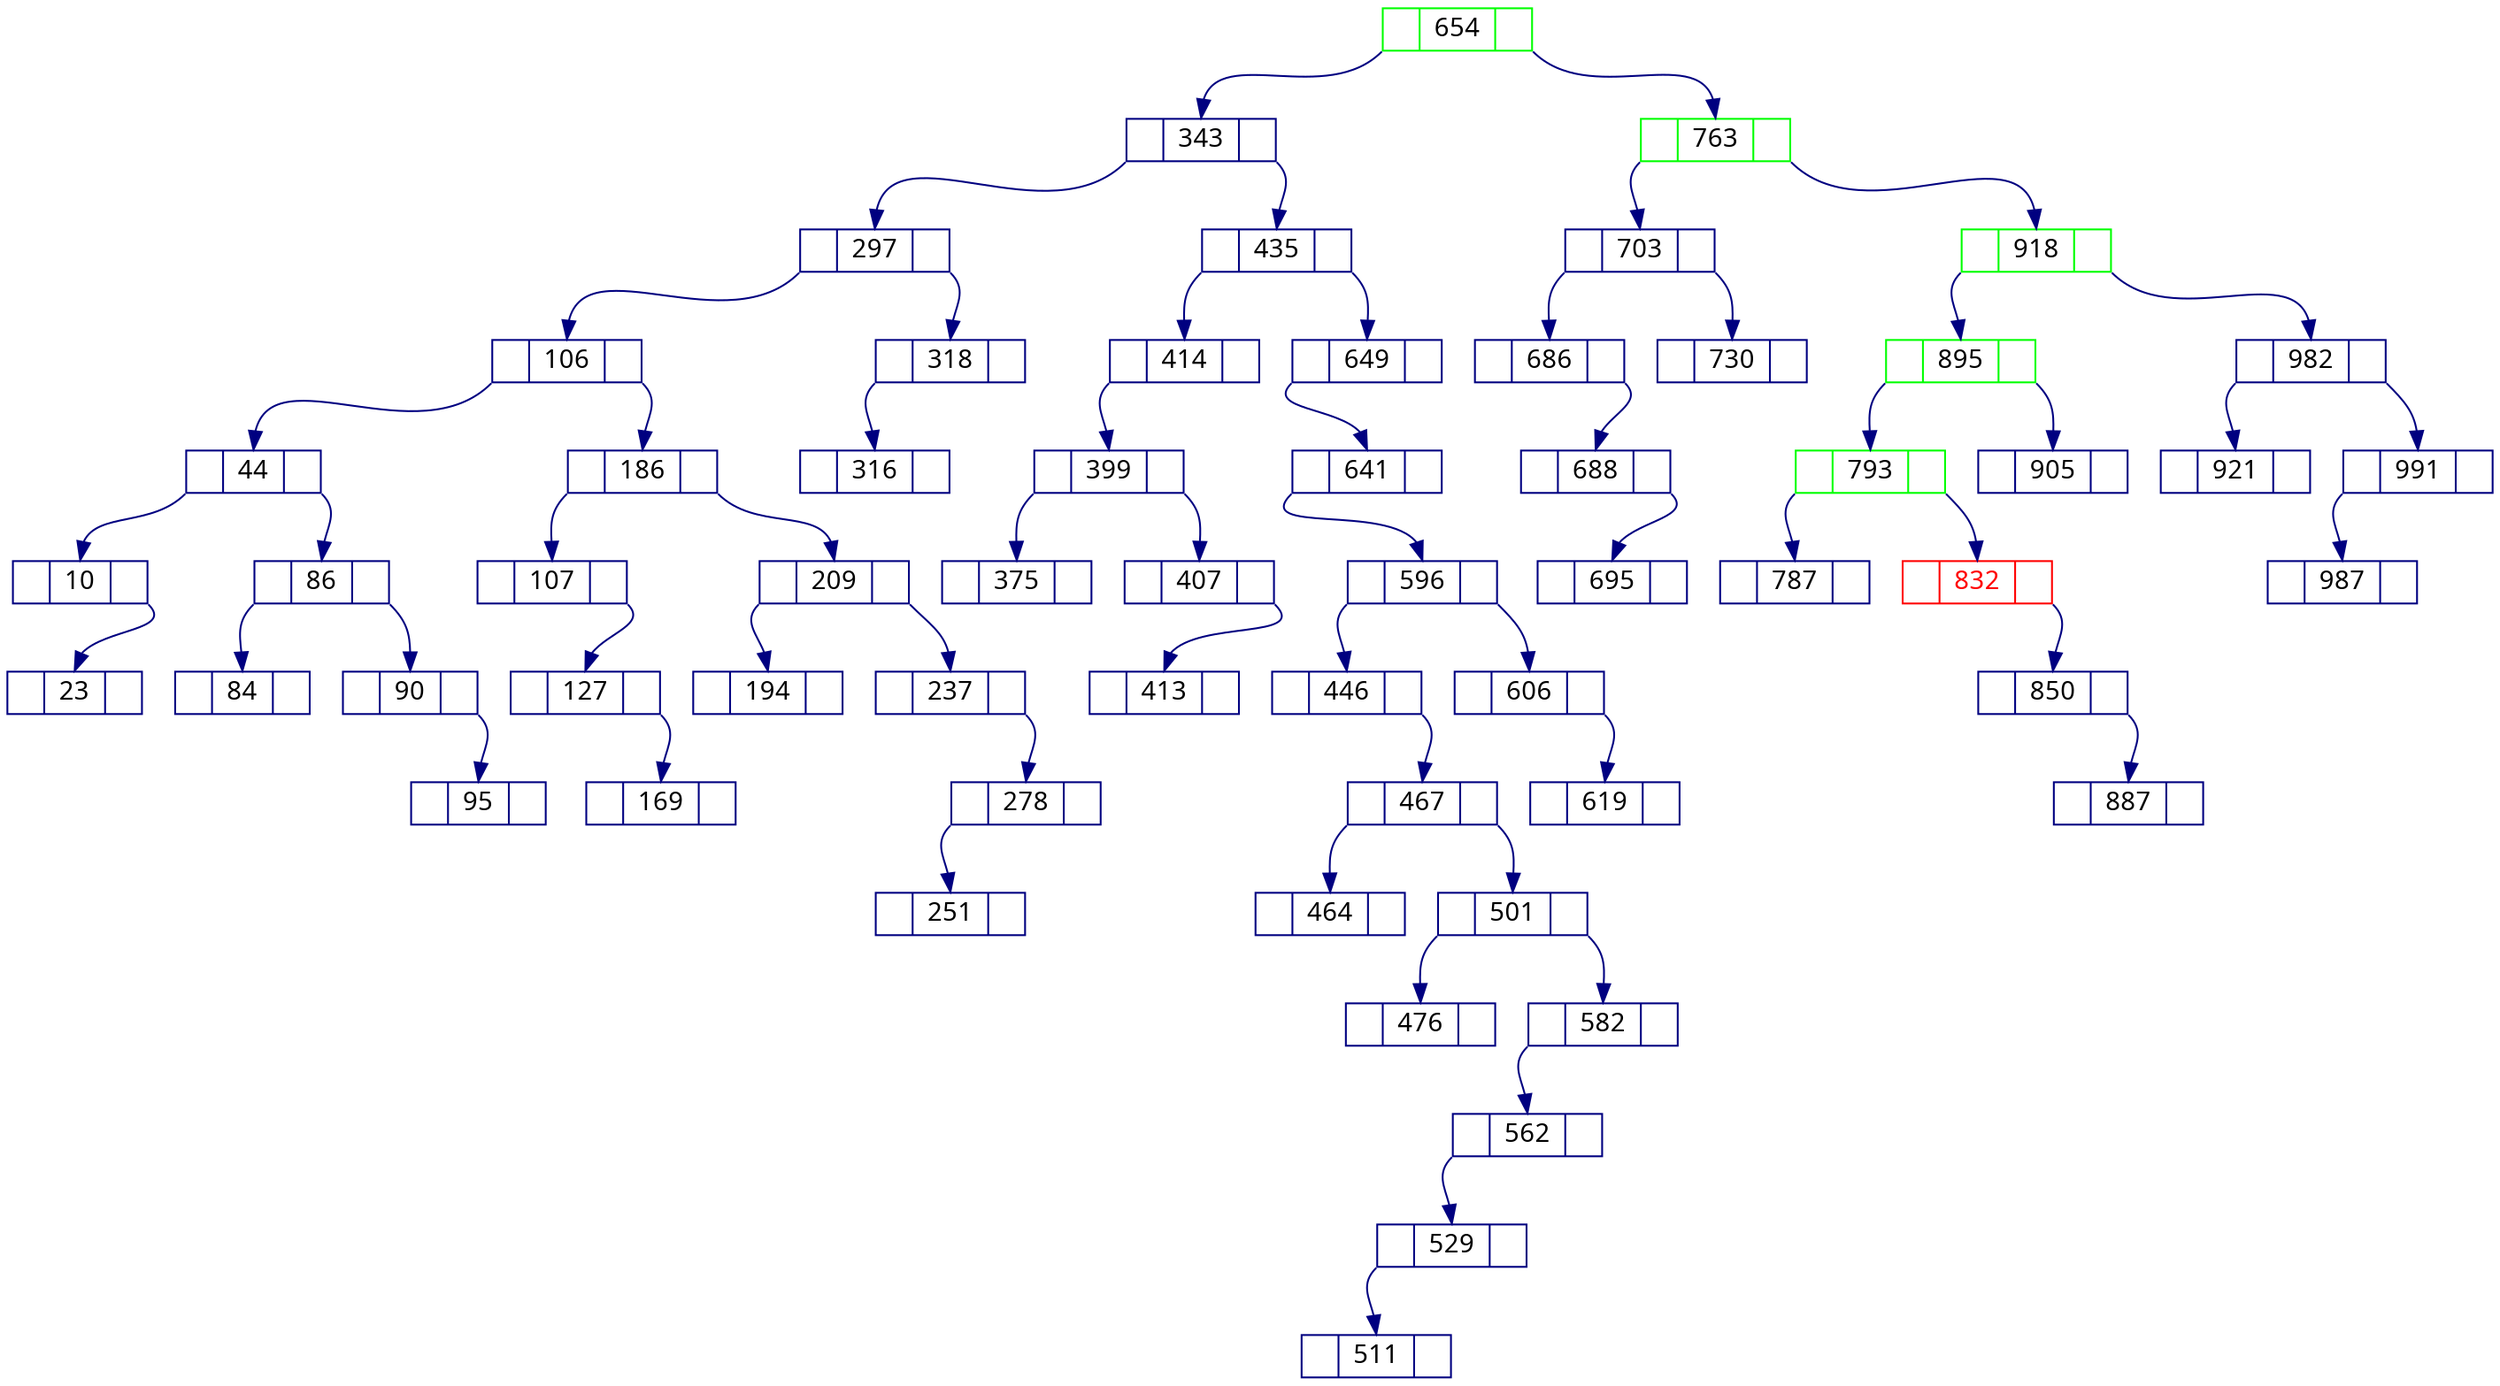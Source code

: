 digraph BST {
node [fontname = Verdana, color=navy, shape=record, height=.1];
edge [fontname = Verdana, color=navy, style=solid];
654[label = "<l> |<d>654|<r> ",color=green];
343[label = "<l> |<d>343|<r> "];
297[label = "<l> |<d>297|<r> "];
106[label = "<l> |<d>106|<r> "];
44[label = "<l> |<d>44|<r> "];
10[label = "<l> |<d>10|<r> "];
23[label = "<l> |<d>23|<r> "];
86[label = "<l> |<d>86|<r> "];
84[label = "<l> |<d>84|<r> "];
90[label = "<l> |<d>90|<r> "];
95[label = "<l> |<d>95|<r> "];
186[label = "<l> |<d>186|<r> "];
107[label = "<l> |<d>107|<r> "];
127[label = "<l> |<d>127|<r> "];
169[label = "<l> |<d>169|<r> "];
209[label = "<l> |<d>209|<r> "];
194[label = "<l> |<d>194|<r> "];
237[label = "<l> |<d>237|<r> "];
278[label = "<l> |<d>278|<r> "];
251[label = "<l> |<d>251|<r> "];
318[label = "<l> |<d>318|<r> "];
316[label = "<l> |<d>316|<r> "];
435[label = "<l> |<d>435|<r> "];
414[label = "<l> |<d>414|<r> "];
399[label = "<l> |<d>399|<r> "];
375[label = "<l> |<d>375|<r> "];
407[label = "<l> |<d>407|<r> "];
413[label = "<l> |<d>413|<r> "];
649[label = "<l> |<d>649|<r> "];
641[label = "<l> |<d>641|<r> "];
596[label = "<l> |<d>596|<r> "];
446[label = "<l> |<d>446|<r> "];
467[label = "<l> |<d>467|<r> "];
464[label = "<l> |<d>464|<r> "];
501[label = "<l> |<d>501|<r> "];
476[label = "<l> |<d>476|<r> "];
582[label = "<l> |<d>582|<r> "];
562[label = "<l> |<d>562|<r> "];
529[label = "<l> |<d>529|<r> "];
511[label = "<l> |<d>511|<r> "];
606[label = "<l> |<d>606|<r> "];
619[label = "<l> |<d>619|<r> "];
763[label = "<l> |<d>763|<r> ",color=green];
703[label = "<l> |<d>703|<r> "];
686[label = "<l> |<d>686|<r> "];
688[label = "<l> |<d>688|<r> "];
695[label = "<l> |<d>695|<r> "];
730[label = "<l> |<d>730|<r> "];
918[label = "<l> |<d>918|<r> ",color=green];
895[label = "<l> |<d>895|<r> ",color=green];
793[label = "<l> |<d>793|<r> ",color=green];
787[label = "<l> |<d>787|<r> "];
832[label = "<l> |<d>832|<r> ",color=red,fontcolor=red];
850[label = "<l> |<d>850|<r> "];
887[label = "<l> |<d>887|<r> "];
905[label = "<l> |<d>905|<r> "];
982[label = "<l> |<d>982|<r> "];
921[label = "<l> |<d>921|<r> "];
991[label = "<l> |<d>991|<r> "];
987[label = "<l> |<d>987|<r> "];
654:l:sw -> 343:d;
654:r:se -> 763:d;
343:l:sw -> 297:d;
343:r:se -> 435:d;
297:l:sw -> 106:d;
297:r:se -> 318:d;
106:l:sw -> 44:d;
106:r:se -> 186:d;
44:l:sw -> 10:d;
44:r:se -> 86:d;
10:r:se -> 23:d;
86:l:sw -> 84:d;
86:r:se -> 90:d;
90:r:se -> 95:d;
186:l:sw -> 107:d;
186:r:se -> 209:d;
107:r:se -> 127:d;
127:r:se -> 169:d;
209:l:sw -> 194:d;
209:r:se -> 237:d;
237:r:se -> 278:d;
278:l:sw -> 251:d;
318:l:sw -> 316:d;
435:l:sw -> 414:d;
435:r:se -> 649:d;
414:l:sw -> 399:d;
399:l:sw -> 375:d;
399:r:se -> 407:d;
407:r:se -> 413:d;
649:l:sw -> 641:d;
641:l:sw -> 596:d;
596:l:sw -> 446:d;
596:r:se -> 606:d;
446:r:se -> 467:d;
467:l:sw -> 464:d;
467:r:se -> 501:d;
501:l:sw -> 476:d;
501:r:se -> 582:d;
582:l:sw -> 562:d;
562:l:sw -> 529:d;
529:l:sw -> 511:d;
606:r:se -> 619:d;
763:l:sw -> 703:d;
763:r:se -> 918:d;
703:l:sw -> 686:d;
703:r:se -> 730:d;
686:r:se -> 688:d;
688:r:se -> 695:d;
918:l:sw -> 895:d;
918:r:se -> 982:d;
895:l:sw -> 793:d;
895:r:se -> 905:d;
793:l:sw -> 787:d;
793:r:se -> 832:d;
832:r:se -> 850:d;
850:r:se -> 887:d;
982:l:sw -> 921:d;
982:r:se -> 991:d;
991:l:sw -> 987:d;
}

